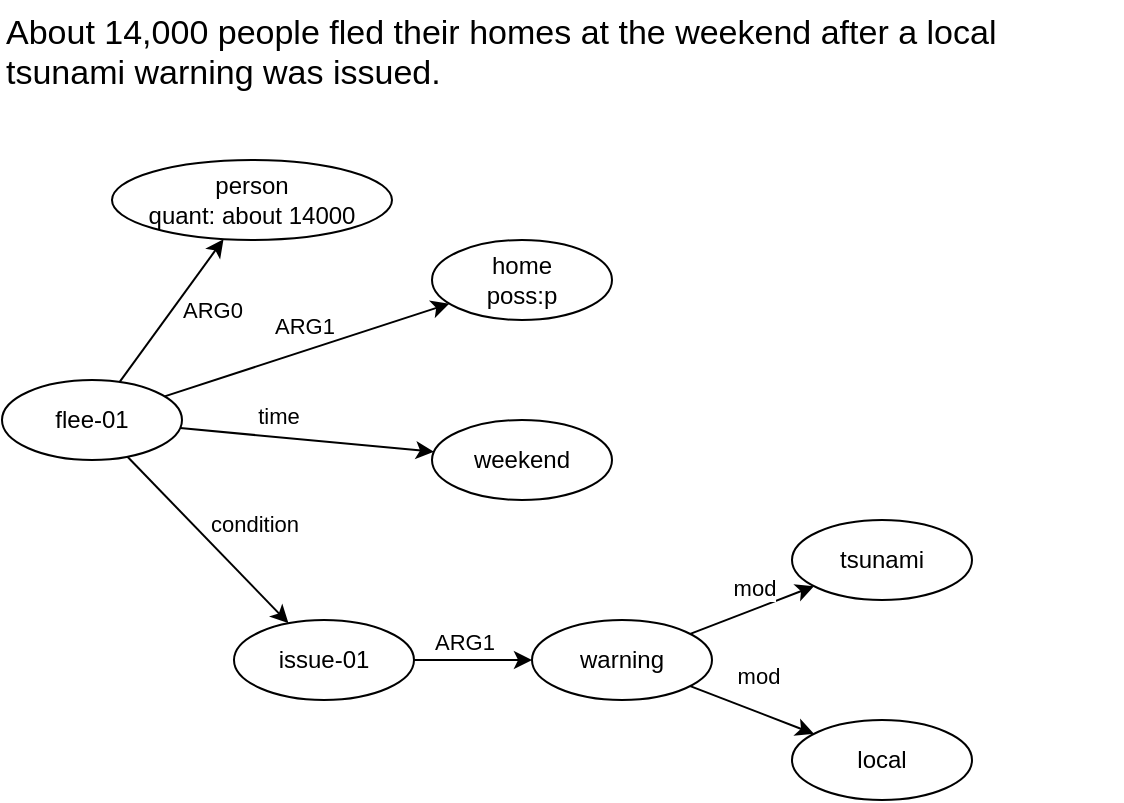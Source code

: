 <mxfile version="22.1.3" type="github">
  <diagram name="第 1 页" id="Bpt3EHnc-XG6woePa3AU">
    <mxGraphModel dx="833" dy="1226" grid="1" gridSize="10" guides="1" tooltips="1" connect="1" arrows="1" fold="1" page="1" pageScale="1" pageWidth="827" pageHeight="1169" math="0" shadow="0">
      <root>
        <mxCell id="0" />
        <mxCell id="1" parent="0" />
        <mxCell id="xj7ccxpRjcmuDJTjEku6-1" value="&lt;font style=&quot;font-size: 17px;&quot;&gt;About 14,000 people fled their homes at the weekend after a local tsunami warning was issued. &lt;/font&gt;" style="text;whiteSpace=wrap;html=1;" vertex="1" parent="1">
          <mxGeometry x="134" y="70" width="560" height="40" as="geometry" />
        </mxCell>
        <mxCell id="xj7ccxpRjcmuDJTjEku6-5" value="" style="rounded=0;orthogonalLoop=1;jettySize=auto;html=1;" edge="1" parent="1" source="xj7ccxpRjcmuDJTjEku6-2" target="xj7ccxpRjcmuDJTjEku6-4">
          <mxGeometry relative="1" as="geometry" />
        </mxCell>
        <mxCell id="xj7ccxpRjcmuDJTjEku6-6" value="ARG0" style="edgeLabel;html=1;align=center;verticalAlign=middle;resizable=0;points=[];" vertex="1" connectable="0" parent="xj7ccxpRjcmuDJTjEku6-5">
          <mxGeometry y="1" relative="1" as="geometry">
            <mxPoint x="21" as="offset" />
          </mxGeometry>
        </mxCell>
        <mxCell id="xj7ccxpRjcmuDJTjEku6-8" value="" style="rounded=0;orthogonalLoop=1;jettySize=auto;html=1;" edge="1" parent="1" source="xj7ccxpRjcmuDJTjEku6-2" target="xj7ccxpRjcmuDJTjEku6-7">
          <mxGeometry relative="1" as="geometry" />
        </mxCell>
        <mxCell id="xj7ccxpRjcmuDJTjEku6-9" value="ARG1" style="edgeLabel;html=1;align=center;verticalAlign=middle;resizable=0;points=[];" vertex="1" connectable="0" parent="xj7ccxpRjcmuDJTjEku6-8">
          <mxGeometry x="-0.05" y="2" relative="1" as="geometry">
            <mxPoint x="3" y="-12" as="offset" />
          </mxGeometry>
        </mxCell>
        <mxCell id="xj7ccxpRjcmuDJTjEku6-11" value="" style="rounded=0;orthogonalLoop=1;jettySize=auto;html=1;" edge="1" parent="1" source="xj7ccxpRjcmuDJTjEku6-2" target="xj7ccxpRjcmuDJTjEku6-10">
          <mxGeometry relative="1" as="geometry" />
        </mxCell>
        <mxCell id="xj7ccxpRjcmuDJTjEku6-12" value="time" style="edgeLabel;html=1;align=center;verticalAlign=middle;resizable=0;points=[];" vertex="1" connectable="0" parent="xj7ccxpRjcmuDJTjEku6-11">
          <mxGeometry x="-0.4" y="-1" relative="1" as="geometry">
            <mxPoint x="11" y="-11" as="offset" />
          </mxGeometry>
        </mxCell>
        <mxCell id="xj7ccxpRjcmuDJTjEku6-14" value="" style="rounded=0;orthogonalLoop=1;jettySize=auto;html=1;" edge="1" parent="1" source="xj7ccxpRjcmuDJTjEku6-2" target="xj7ccxpRjcmuDJTjEku6-13">
          <mxGeometry relative="1" as="geometry" />
        </mxCell>
        <mxCell id="xj7ccxpRjcmuDJTjEku6-15" value="condition" style="edgeLabel;html=1;align=center;verticalAlign=middle;resizable=0;points=[];" vertex="1" connectable="0" parent="xj7ccxpRjcmuDJTjEku6-14">
          <mxGeometry x="-0.175" y="1" relative="1" as="geometry">
            <mxPoint x="29" as="offset" />
          </mxGeometry>
        </mxCell>
        <mxCell id="xj7ccxpRjcmuDJTjEku6-2" value="flee-01" style="ellipse;whiteSpace=wrap;html=1;" vertex="1" parent="1">
          <mxGeometry x="134" y="260" width="90" height="40" as="geometry" />
        </mxCell>
        <mxCell id="xj7ccxpRjcmuDJTjEku6-4" value="person&lt;br&gt;quant: about 14000" style="ellipse;whiteSpace=wrap;html=1;" vertex="1" parent="1">
          <mxGeometry x="189" y="150" width="140" height="40" as="geometry" />
        </mxCell>
        <mxCell id="xj7ccxpRjcmuDJTjEku6-7" value="home&lt;br&gt;poss:p" style="ellipse;whiteSpace=wrap;html=1;" vertex="1" parent="1">
          <mxGeometry x="349" y="190" width="90" height="40" as="geometry" />
        </mxCell>
        <mxCell id="xj7ccxpRjcmuDJTjEku6-10" value="weekend" style="ellipse;whiteSpace=wrap;html=1;" vertex="1" parent="1">
          <mxGeometry x="349" y="280" width="90" height="40" as="geometry" />
        </mxCell>
        <mxCell id="xj7ccxpRjcmuDJTjEku6-24" value="" style="edgeStyle=orthogonalEdgeStyle;rounded=0;orthogonalLoop=1;jettySize=auto;html=1;" edge="1" parent="1" source="xj7ccxpRjcmuDJTjEku6-13" target="xj7ccxpRjcmuDJTjEku6-16">
          <mxGeometry relative="1" as="geometry" />
        </mxCell>
        <mxCell id="xj7ccxpRjcmuDJTjEku6-25" value="ARG1" style="edgeLabel;html=1;align=center;verticalAlign=middle;resizable=0;points=[];" vertex="1" connectable="0" parent="xj7ccxpRjcmuDJTjEku6-24">
          <mxGeometry x="-0.148" y="1" relative="1" as="geometry">
            <mxPoint y="-8" as="offset" />
          </mxGeometry>
        </mxCell>
        <mxCell id="xj7ccxpRjcmuDJTjEku6-13" value="issue-01" style="ellipse;whiteSpace=wrap;html=1;" vertex="1" parent="1">
          <mxGeometry x="250" y="380" width="90" height="40" as="geometry" />
        </mxCell>
        <mxCell id="xj7ccxpRjcmuDJTjEku6-20" value="mod" style="rounded=0;orthogonalLoop=1;jettySize=auto;html=1;" edge="1" parent="1" source="xj7ccxpRjcmuDJTjEku6-16" target="xj7ccxpRjcmuDJTjEku6-19">
          <mxGeometry x="0.125" y="10" relative="1" as="geometry">
            <mxPoint as="offset" />
          </mxGeometry>
        </mxCell>
        <mxCell id="xj7ccxpRjcmuDJTjEku6-22" value="" style="rounded=0;orthogonalLoop=1;jettySize=auto;html=1;" edge="1" parent="1" source="xj7ccxpRjcmuDJTjEku6-16" target="xj7ccxpRjcmuDJTjEku6-21">
          <mxGeometry relative="1" as="geometry" />
        </mxCell>
        <mxCell id="xj7ccxpRjcmuDJTjEku6-23" value="mod" style="edgeLabel;html=1;align=center;verticalAlign=middle;resizable=0;points=[];" vertex="1" connectable="0" parent="xj7ccxpRjcmuDJTjEku6-22">
          <mxGeometry x="-0.175" y="-3" relative="1" as="geometry">
            <mxPoint x="9" y="-18" as="offset" />
          </mxGeometry>
        </mxCell>
        <mxCell id="xj7ccxpRjcmuDJTjEku6-16" value="warning" style="ellipse;whiteSpace=wrap;html=1;" vertex="1" parent="1">
          <mxGeometry x="399" y="380" width="90" height="40" as="geometry" />
        </mxCell>
        <mxCell id="xj7ccxpRjcmuDJTjEku6-19" value="tsunami" style="ellipse;whiteSpace=wrap;html=1;" vertex="1" parent="1">
          <mxGeometry x="529" y="330" width="90" height="40" as="geometry" />
        </mxCell>
        <mxCell id="xj7ccxpRjcmuDJTjEku6-21" value="local" style="ellipse;whiteSpace=wrap;html=1;" vertex="1" parent="1">
          <mxGeometry x="529" y="430" width="90" height="40" as="geometry" />
        </mxCell>
      </root>
    </mxGraphModel>
  </diagram>
</mxfile>
